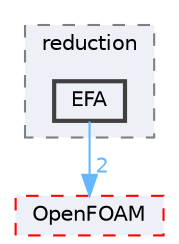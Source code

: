 digraph "src/thermophysicalModels/chemistryModel/chemistryModel/TDACChemistryModel/reduction/EFA"
{
 // LATEX_PDF_SIZE
  bgcolor="transparent";
  edge [fontname=Helvetica,fontsize=10,labelfontname=Helvetica,labelfontsize=10];
  node [fontname=Helvetica,fontsize=10,shape=box,height=0.2,width=0.4];
  compound=true
  subgraph clusterdir_11a35c86249c89795f10656fe50614a9 {
    graph [ bgcolor="#edf0f7", pencolor="grey50", label="reduction", fontname=Helvetica,fontsize=10 style="filled,dashed", URL="dir_11a35c86249c89795f10656fe50614a9.html",tooltip=""]
  dir_17ba711453e48727e446f6ddb9987edf [label="EFA", fillcolor="#edf0f7", color="grey25", style="filled,bold", URL="dir_17ba711453e48727e446f6ddb9987edf.html",tooltip=""];
  }
  dir_c5473ff19b20e6ec4dfe5c310b3778a8 [label="OpenFOAM", fillcolor="#edf0f7", color="red", style="filled,dashed", URL="dir_c5473ff19b20e6ec4dfe5c310b3778a8.html",tooltip=""];
  dir_17ba711453e48727e446f6ddb9987edf->dir_c5473ff19b20e6ec4dfe5c310b3778a8 [headlabel="2", labeldistance=1.5 headhref="dir_001117_002695.html" href="dir_001117_002695.html" color="steelblue1" fontcolor="steelblue1"];
}
